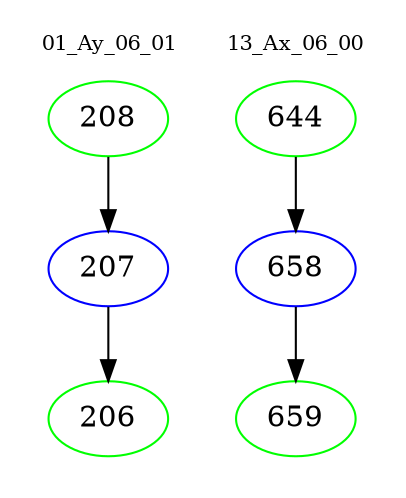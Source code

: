 digraph{
subgraph cluster_0 {
color = white
label = "01_Ay_06_01";
fontsize=10;
T0_208 [label="208", color="green"]
T0_208 -> T0_207 [color="black"]
T0_207 [label="207", color="blue"]
T0_207 -> T0_206 [color="black"]
T0_206 [label="206", color="green"]
}
subgraph cluster_1 {
color = white
label = "13_Ax_06_00";
fontsize=10;
T1_644 [label="644", color="green"]
T1_644 -> T1_658 [color="black"]
T1_658 [label="658", color="blue"]
T1_658 -> T1_659 [color="black"]
T1_659 [label="659", color="green"]
}
}

